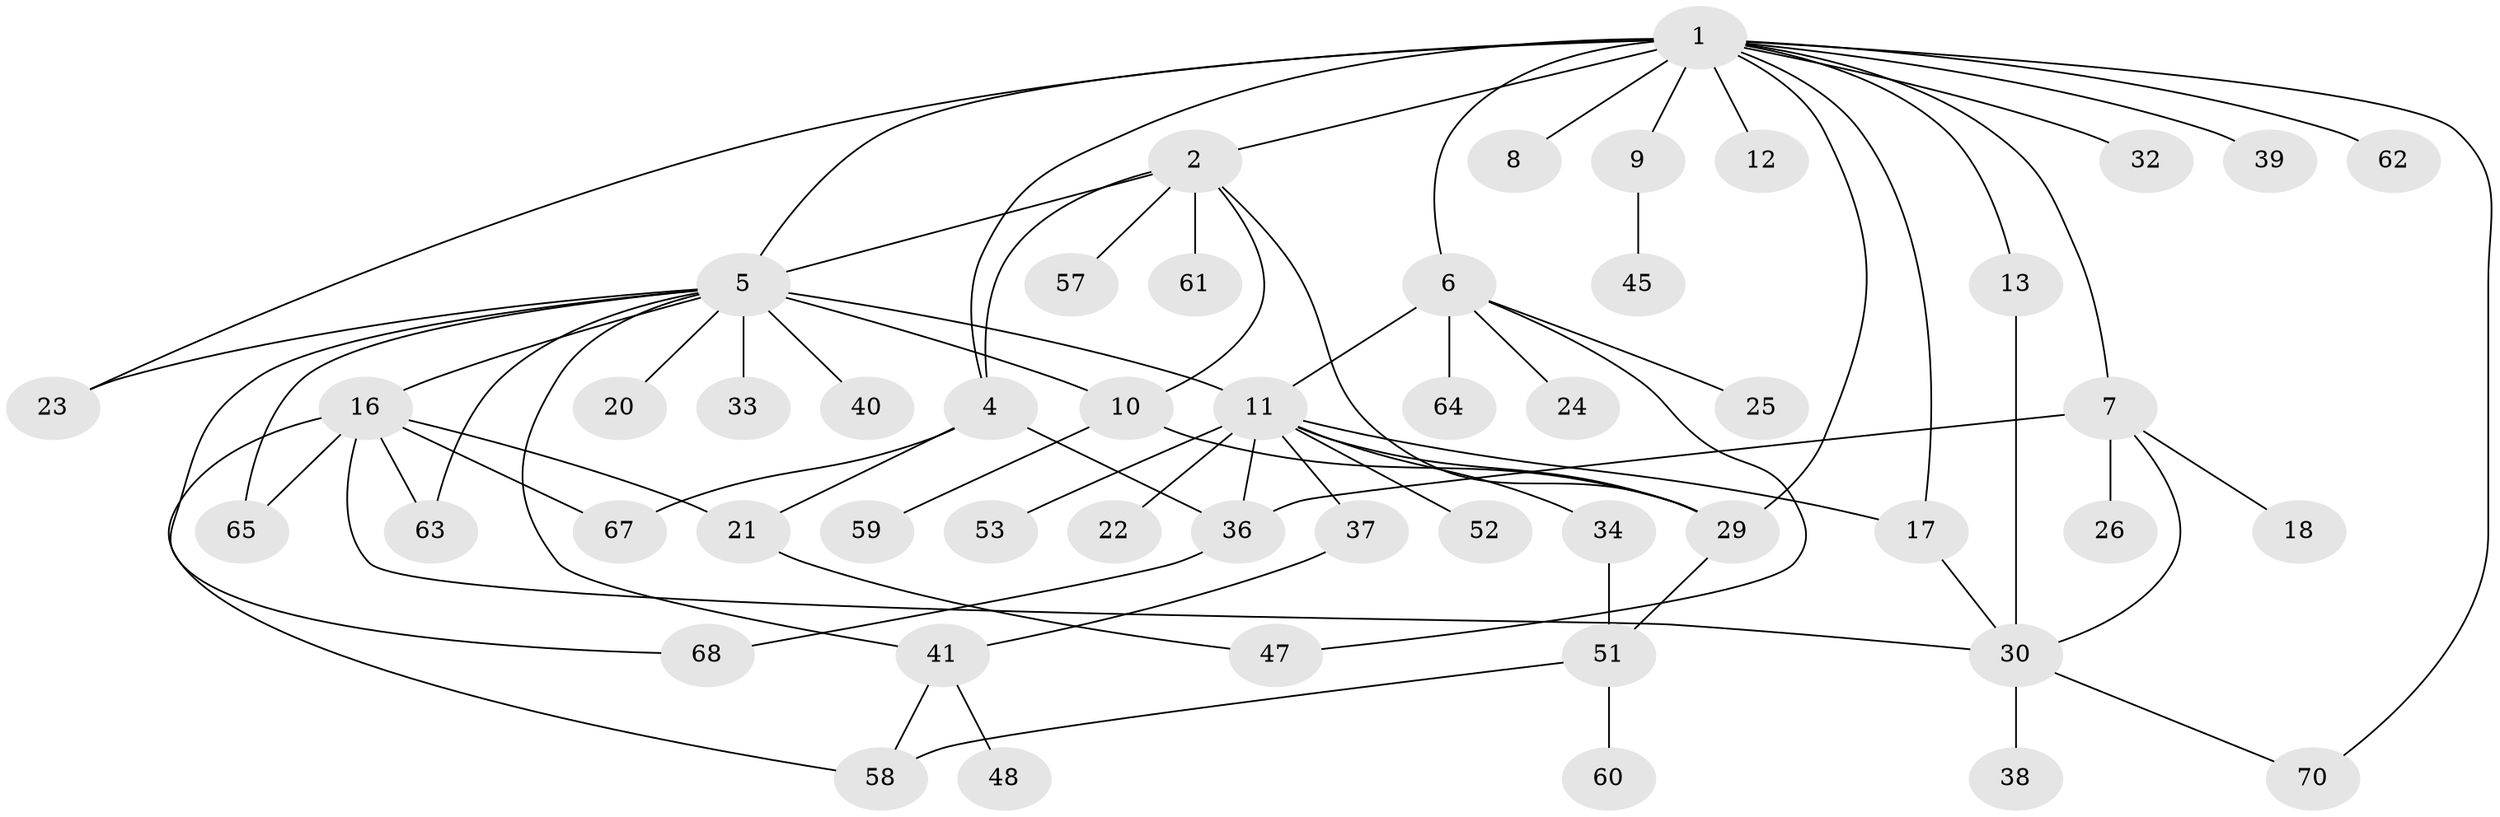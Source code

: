// Generated by graph-tools (version 1.1) at 2025/51/02/27/25 19:51:59]
// undirected, 51 vertices, 75 edges
graph export_dot {
graph [start="1"]
  node [color=gray90,style=filled];
  1 [super="+3"];
  2 [super="+15"];
  4 [super="+14"];
  5 [super="+27"];
  6 [super="+46"];
  7 [super="+19"];
  8;
  9;
  10;
  11 [super="+28"];
  12 [super="+43"];
  13 [super="+35"];
  16 [super="+42"];
  17 [super="+66"];
  18 [super="+44"];
  20;
  21 [super="+50"];
  22;
  23;
  24;
  25;
  26;
  29 [super="+49"];
  30 [super="+31"];
  32;
  33;
  34;
  36 [super="+56"];
  37;
  38;
  39;
  40;
  41 [super="+71"];
  45;
  47 [super="+55"];
  48;
  51 [super="+54"];
  52;
  53;
  57;
  58;
  59;
  60;
  61;
  62 [super="+69"];
  63;
  64;
  65;
  67;
  68;
  70;
  1 -- 2;
  1 -- 5 [weight=3];
  1 -- 6;
  1 -- 8;
  1 -- 13;
  1 -- 17;
  1 -- 32;
  1 -- 70;
  1 -- 4;
  1 -- 7;
  1 -- 39;
  1 -- 9;
  1 -- 12;
  1 -- 23;
  1 -- 62;
  1 -- 29;
  2 -- 4;
  2 -- 5;
  2 -- 57;
  2 -- 61;
  2 -- 10;
  2 -- 29;
  4 -- 21;
  4 -- 36;
  4 -- 67;
  5 -- 10;
  5 -- 16;
  5 -- 20;
  5 -- 23;
  5 -- 33;
  5 -- 41;
  5 -- 63;
  5 -- 65;
  5 -- 68;
  5 -- 40;
  5 -- 11;
  6 -- 11 [weight=2];
  6 -- 24;
  6 -- 25;
  6 -- 47;
  6 -- 64;
  7 -- 18;
  7 -- 26;
  7 -- 30;
  7 -- 36;
  9 -- 45;
  10 -- 59;
  10 -- 29;
  11 -- 22;
  11 -- 29;
  11 -- 34;
  11 -- 36;
  11 -- 37;
  11 -- 17;
  11 -- 52;
  11 -- 53;
  13 -- 30;
  16 -- 30;
  16 -- 58;
  16 -- 63;
  16 -- 65;
  16 -- 21;
  16 -- 67;
  17 -- 30;
  21 -- 47;
  29 -- 51;
  30 -- 38;
  30 -- 70;
  34 -- 51;
  36 -- 68;
  37 -- 41;
  41 -- 48;
  41 -- 58;
  51 -- 58;
  51 -- 60;
}
